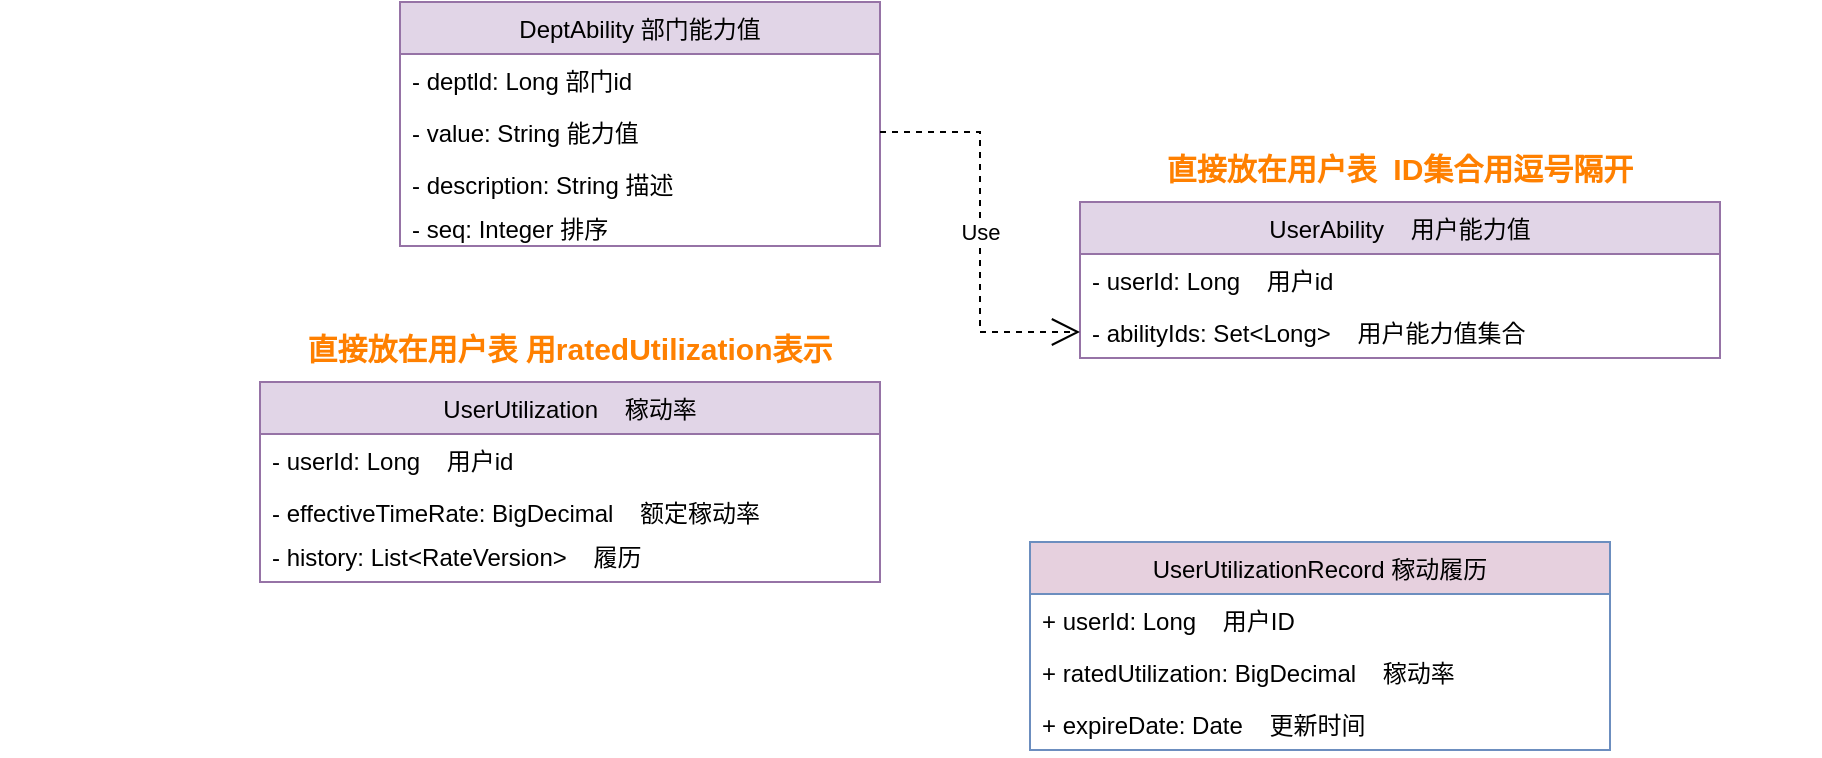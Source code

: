 <mxfile version="20.2.7" type="github">
  <diagram name="Page-1" id="c4acf3e9-155e-7222-9cf6-157b1a14988f">
    <mxGraphModel dx="1888" dy="539" grid="1" gridSize="10" guides="1" tooltips="1" connect="1" arrows="1" fold="1" page="1" pageScale="1" pageWidth="850" pageHeight="1100" background="none" math="0" shadow="0">
      <root>
        <mxCell id="0" />
        <mxCell id="1" parent="0" />
        <mxCell id="69rzAxIUWOi3fz0rPGxb-6" value="DeptAbility 部门能力值" style="swimlane;fontStyle=0;childLayout=stackLayout;horizontal=1;startSize=26;fillColor=#e1d5e7;horizontalStack=0;resizeParent=1;resizeParentMax=0;resizeLast=0;collapsible=1;marginBottom=0;rounded=0;shadow=0;fontFamily=Helvetica;verticalAlign=middle;strokeColor=#9673a6;" parent="1" vertex="1">
          <mxGeometry x="110" y="60" width="240" height="122" as="geometry">
            <mxRectangle x="90" y="140" width="100" height="26" as="alternateBounds" />
          </mxGeometry>
        </mxCell>
        <mxCell id="69rzAxIUWOi3fz0rPGxb-7" value="- deptld: Long&lt;span style=&quot;white-space: pre&quot;&gt;	&lt;/span&gt;部门id" style="text;strokeColor=none;fillColor=none;align=left;verticalAlign=top;spacingLeft=4;spacingRight=4;overflow=hidden;rotatable=0;points=[[0,0.5],[1,0.5]];portConstraint=eastwest;rounded=0;shadow=0;fontFamily=Helvetica;html=1;" parent="69rzAxIUWOi3fz0rPGxb-6" vertex="1">
          <mxGeometry y="26" width="240" height="26" as="geometry" />
        </mxCell>
        <mxCell id="69rzAxIUWOi3fz0rPGxb-8" value="- value: String&lt;span style=&quot;white-space: pre&quot;&gt;	&lt;/span&gt;能力值" style="text;strokeColor=none;fillColor=none;align=left;verticalAlign=top;spacingLeft=4;spacingRight=4;overflow=hidden;rotatable=0;points=[[0,0.5],[1,0.5]];portConstraint=eastwest;rounded=0;shadow=0;fontFamily=Helvetica;html=1;" parent="69rzAxIUWOi3fz0rPGxb-6" vertex="1">
          <mxGeometry y="52" width="240" height="26" as="geometry" />
        </mxCell>
        <mxCell id="69rzAxIUWOi3fz0rPGxb-11" value="- description: String&lt;span style=&quot;white-space: pre&quot;&gt;	&lt;/span&gt;描述" style="text;strokeColor=none;fillColor=none;align=left;verticalAlign=top;spacingLeft=4;spacingRight=4;overflow=hidden;rotatable=0;points=[[0,0.5],[1,0.5]];portConstraint=eastwest;rounded=0;shadow=0;fontFamily=Helvetica;html=1;" parent="69rzAxIUWOi3fz0rPGxb-6" vertex="1">
          <mxGeometry y="78" width="240" height="22" as="geometry" />
        </mxCell>
        <mxCell id="3VqYrRItZQPT0KPlV_Xw-1" value="- seq: Integer&lt;span style=&quot;white-space: pre&quot;&gt;	&lt;/span&gt;排序" style="text;strokeColor=none;fillColor=none;align=left;verticalAlign=top;spacingLeft=4;spacingRight=4;overflow=hidden;rotatable=0;points=[[0,0.5],[1,0.5]];portConstraint=eastwest;rounded=0;shadow=0;fontFamily=Helvetica;html=1;" vertex="1" parent="69rzAxIUWOi3fz0rPGxb-6">
          <mxGeometry y="100" width="240" height="22" as="geometry" />
        </mxCell>
        <mxCell id="69rzAxIUWOi3fz0rPGxb-12" value="UserAbility    用户能力值" style="swimlane;fontStyle=0;childLayout=stackLayout;horizontal=1;startSize=26;fillColor=#e1d5e7;horizontalStack=0;resizeParent=1;resizeParentMax=0;resizeLast=0;collapsible=1;marginBottom=0;rounded=0;shadow=0;strokeColor=#9673a6;html=0;" parent="1" vertex="1">
          <mxGeometry x="450" y="160" width="320" height="78" as="geometry" />
        </mxCell>
        <mxCell id="69rzAxIUWOi3fz0rPGxb-13" value="- userId: Long    用户id" style="text;strokeColor=none;fillColor=none;align=left;verticalAlign=top;spacingLeft=4;spacingRight=4;overflow=hidden;rotatable=0;points=[[0,0.5],[1,0.5]];portConstraint=eastwest;rounded=0;shadow=0;startSize=26;html=0;" parent="69rzAxIUWOi3fz0rPGxb-12" vertex="1">
          <mxGeometry y="26" width="320" height="26" as="geometry" />
        </mxCell>
        <mxCell id="69rzAxIUWOi3fz0rPGxb-14" value="- abilityIds: Set&lt;Long&gt;    用户能力值集合" style="text;strokeColor=none;fillColor=none;align=left;verticalAlign=top;spacingLeft=4;spacingRight=4;overflow=hidden;rotatable=0;points=[[0,0.5],[1,0.5]];portConstraint=eastwest;rounded=0;shadow=0;startSize=26;html=0;" parent="69rzAxIUWOi3fz0rPGxb-12" vertex="1">
          <mxGeometry y="52" width="320" height="26" as="geometry" />
        </mxCell>
        <mxCell id="69rzAxIUWOi3fz0rPGxb-18" value="Use" style="endArrow=open;endSize=12;dashed=1;html=1;rounded=0;fontFamily=Helvetica;edgeStyle=orthogonalEdgeStyle;exitX=1;exitY=0.5;exitDx=0;exitDy=0;entryX=0;entryY=0.5;entryDx=0;entryDy=0;" parent="1" source="69rzAxIUWOi3fz0rPGxb-8" target="69rzAxIUWOi3fz0rPGxb-14" edge="1">
          <mxGeometry width="160" relative="1" as="geometry">
            <mxPoint x="240" y="110" as="sourcePoint" />
            <mxPoint x="400" y="110" as="targetPoint" />
          </mxGeometry>
        </mxCell>
        <mxCell id="69rzAxIUWOi3fz0rPGxb-19" value="UserUtilization    稼动率" style="swimlane;fontStyle=0;childLayout=stackLayout;horizontal=1;startSize=26;fillColor=#e1d5e7;horizontalStack=0;resizeParent=1;resizeParentMax=0;resizeLast=0;collapsible=1;marginBottom=0;rounded=0;shadow=0;strokeColor=#9673a6;html=0;" parent="1" vertex="1">
          <mxGeometry x="40" y="250" width="310" height="100" as="geometry" />
        </mxCell>
        <mxCell id="69rzAxIUWOi3fz0rPGxb-20" value="- userId: Long    用户id" style="text;strokeColor=none;fillColor=none;align=left;verticalAlign=top;spacingLeft=4;spacingRight=4;overflow=hidden;rotatable=0;points=[[0,0.5],[1,0.5]];portConstraint=eastwest;rounded=0;shadow=0;startSize=26;html=0;" parent="69rzAxIUWOi3fz0rPGxb-19" vertex="1">
          <mxGeometry y="26" width="310" height="26" as="geometry" />
        </mxCell>
        <mxCell id="69rzAxIUWOi3fz0rPGxb-21" value="- effectiveTimeRate: BigDecimal    额定稼动率" style="text;strokeColor=none;fillColor=none;align=left;verticalAlign=top;spacingLeft=4;spacingRight=4;overflow=hidden;rotatable=0;points=[[0,0.5],[1,0.5]];portConstraint=eastwest;rounded=0;shadow=0;startSize=26;html=0;" parent="69rzAxIUWOi3fz0rPGxb-19" vertex="1">
          <mxGeometry y="52" width="310" height="22" as="geometry" />
        </mxCell>
        <mxCell id="69rzAxIUWOi3fz0rPGxb-22" value="- history: List&lt;RateVersion&gt;    履历" style="text;strokeColor=none;fillColor=none;align=left;verticalAlign=top;spacingLeft=4;spacingRight=4;overflow=hidden;rotatable=0;points=[[0,0.5],[1,0.5]];portConstraint=eastwest;rounded=0;shadow=0;startSize=26;html=0;" parent="69rzAxIUWOi3fz0rPGxb-19" vertex="1">
          <mxGeometry y="74" width="310" height="26" as="geometry" />
        </mxCell>
        <mxCell id="69rzAxIUWOi3fz0rPGxb-25" value="UserUtilizationRecord 稼动履历" style="swimlane;fontStyle=0;childLayout=stackLayout;horizontal=1;startSize=26;fillColor=#E6D0DE;horizontalStack=0;resizeParent=1;resizeParentMax=0;resizeLast=0;collapsible=1;marginBottom=0;rounded=0;shadow=0;strokeColor=#6c8ebf;html=0;" parent="1" vertex="1">
          <mxGeometry x="425" y="330" width="290" height="104" as="geometry" />
        </mxCell>
        <mxCell id="3VqYrRItZQPT0KPlV_Xw-6" value="+ userId: Long    用户ID" style="text;strokeColor=none;fillColor=none;align=left;verticalAlign=top;spacingLeft=4;spacingRight=4;overflow=hidden;rotatable=0;points=[[0,0.5],[1,0.5]];portConstraint=eastwest;rounded=0;shadow=0;startSize=26;html=0;" vertex="1" parent="69rzAxIUWOi3fz0rPGxb-25">
          <mxGeometry y="26" width="290" height="26" as="geometry" />
        </mxCell>
        <mxCell id="69rzAxIUWOi3fz0rPGxb-26" value="+ ratedUtilization: BigDecimal    稼动率" style="text;strokeColor=none;fillColor=none;align=left;verticalAlign=top;spacingLeft=4;spacingRight=4;overflow=hidden;rotatable=0;points=[[0,0.5],[1,0.5]];portConstraint=eastwest;rounded=0;shadow=0;startSize=26;html=0;" parent="69rzAxIUWOi3fz0rPGxb-25" vertex="1">
          <mxGeometry y="52" width="290" height="26" as="geometry" />
        </mxCell>
        <mxCell id="69rzAxIUWOi3fz0rPGxb-27" value="+ expireDate: Date    更新时间" style="text;strokeColor=none;fillColor=none;align=left;verticalAlign=top;spacingLeft=4;spacingRight=4;overflow=hidden;rotatable=0;points=[[0,0.5],[1,0.5]];portConstraint=eastwest;rounded=0;shadow=0;startSize=26;html=0;" parent="69rzAxIUWOi3fz0rPGxb-25" vertex="1">
          <mxGeometry y="78" width="290" height="26" as="geometry" />
        </mxCell>
        <mxCell id="3VqYrRItZQPT0KPlV_Xw-2" value="" style="shape=image;html=1;verticalAlign=top;verticalLabelPosition=bottom;labelBackgroundColor=#ffffff;imageAspect=0;aspect=fixed;image=https://cdn0.iconfinder.com/data/icons/evericons-16px/16/x-128.png;strokeColor=#FF3333;" vertex="1" parent="1">
          <mxGeometry x="570" y="150" width="250" height="100" as="geometry" />
        </mxCell>
        <mxCell id="3VqYrRItZQPT0KPlV_Xw-3" value="直接放在用户表&amp;nbsp; ID集合用逗号隔开" style="text;html=1;strokeColor=none;fillColor=none;align=center;verticalAlign=middle;whiteSpace=wrap;rounded=0;fontColor=#FF8000;fontStyle=1;fontSize=15;" vertex="1" parent="1">
          <mxGeometry x="480" y="126" width="260" height="34" as="geometry" />
        </mxCell>
        <mxCell id="3VqYrRItZQPT0KPlV_Xw-5" value="直接放在用户表 用ratedUtilization表示" style="text;html=1;strokeColor=none;fillColor=none;align=center;verticalAlign=middle;whiteSpace=wrap;rounded=0;fontColor=#FF8000;fontStyle=1;fontSize=15;" vertex="1" parent="1">
          <mxGeometry x="50" y="216" width="290" height="34" as="geometry" />
        </mxCell>
        <mxCell id="3VqYrRItZQPT0KPlV_Xw-4" value="" style="shape=image;html=1;verticalAlign=top;verticalLabelPosition=bottom;labelBackgroundColor=#ffffff;imageAspect=0;aspect=fixed;image=https://cdn0.iconfinder.com/data/icons/evericons-16px/16/x-128.png;strokeColor=#FF3333;" vertex="1" parent="1">
          <mxGeometry x="-90" y="263" width="310" height="100" as="geometry" />
        </mxCell>
      </root>
    </mxGraphModel>
  </diagram>
</mxfile>
